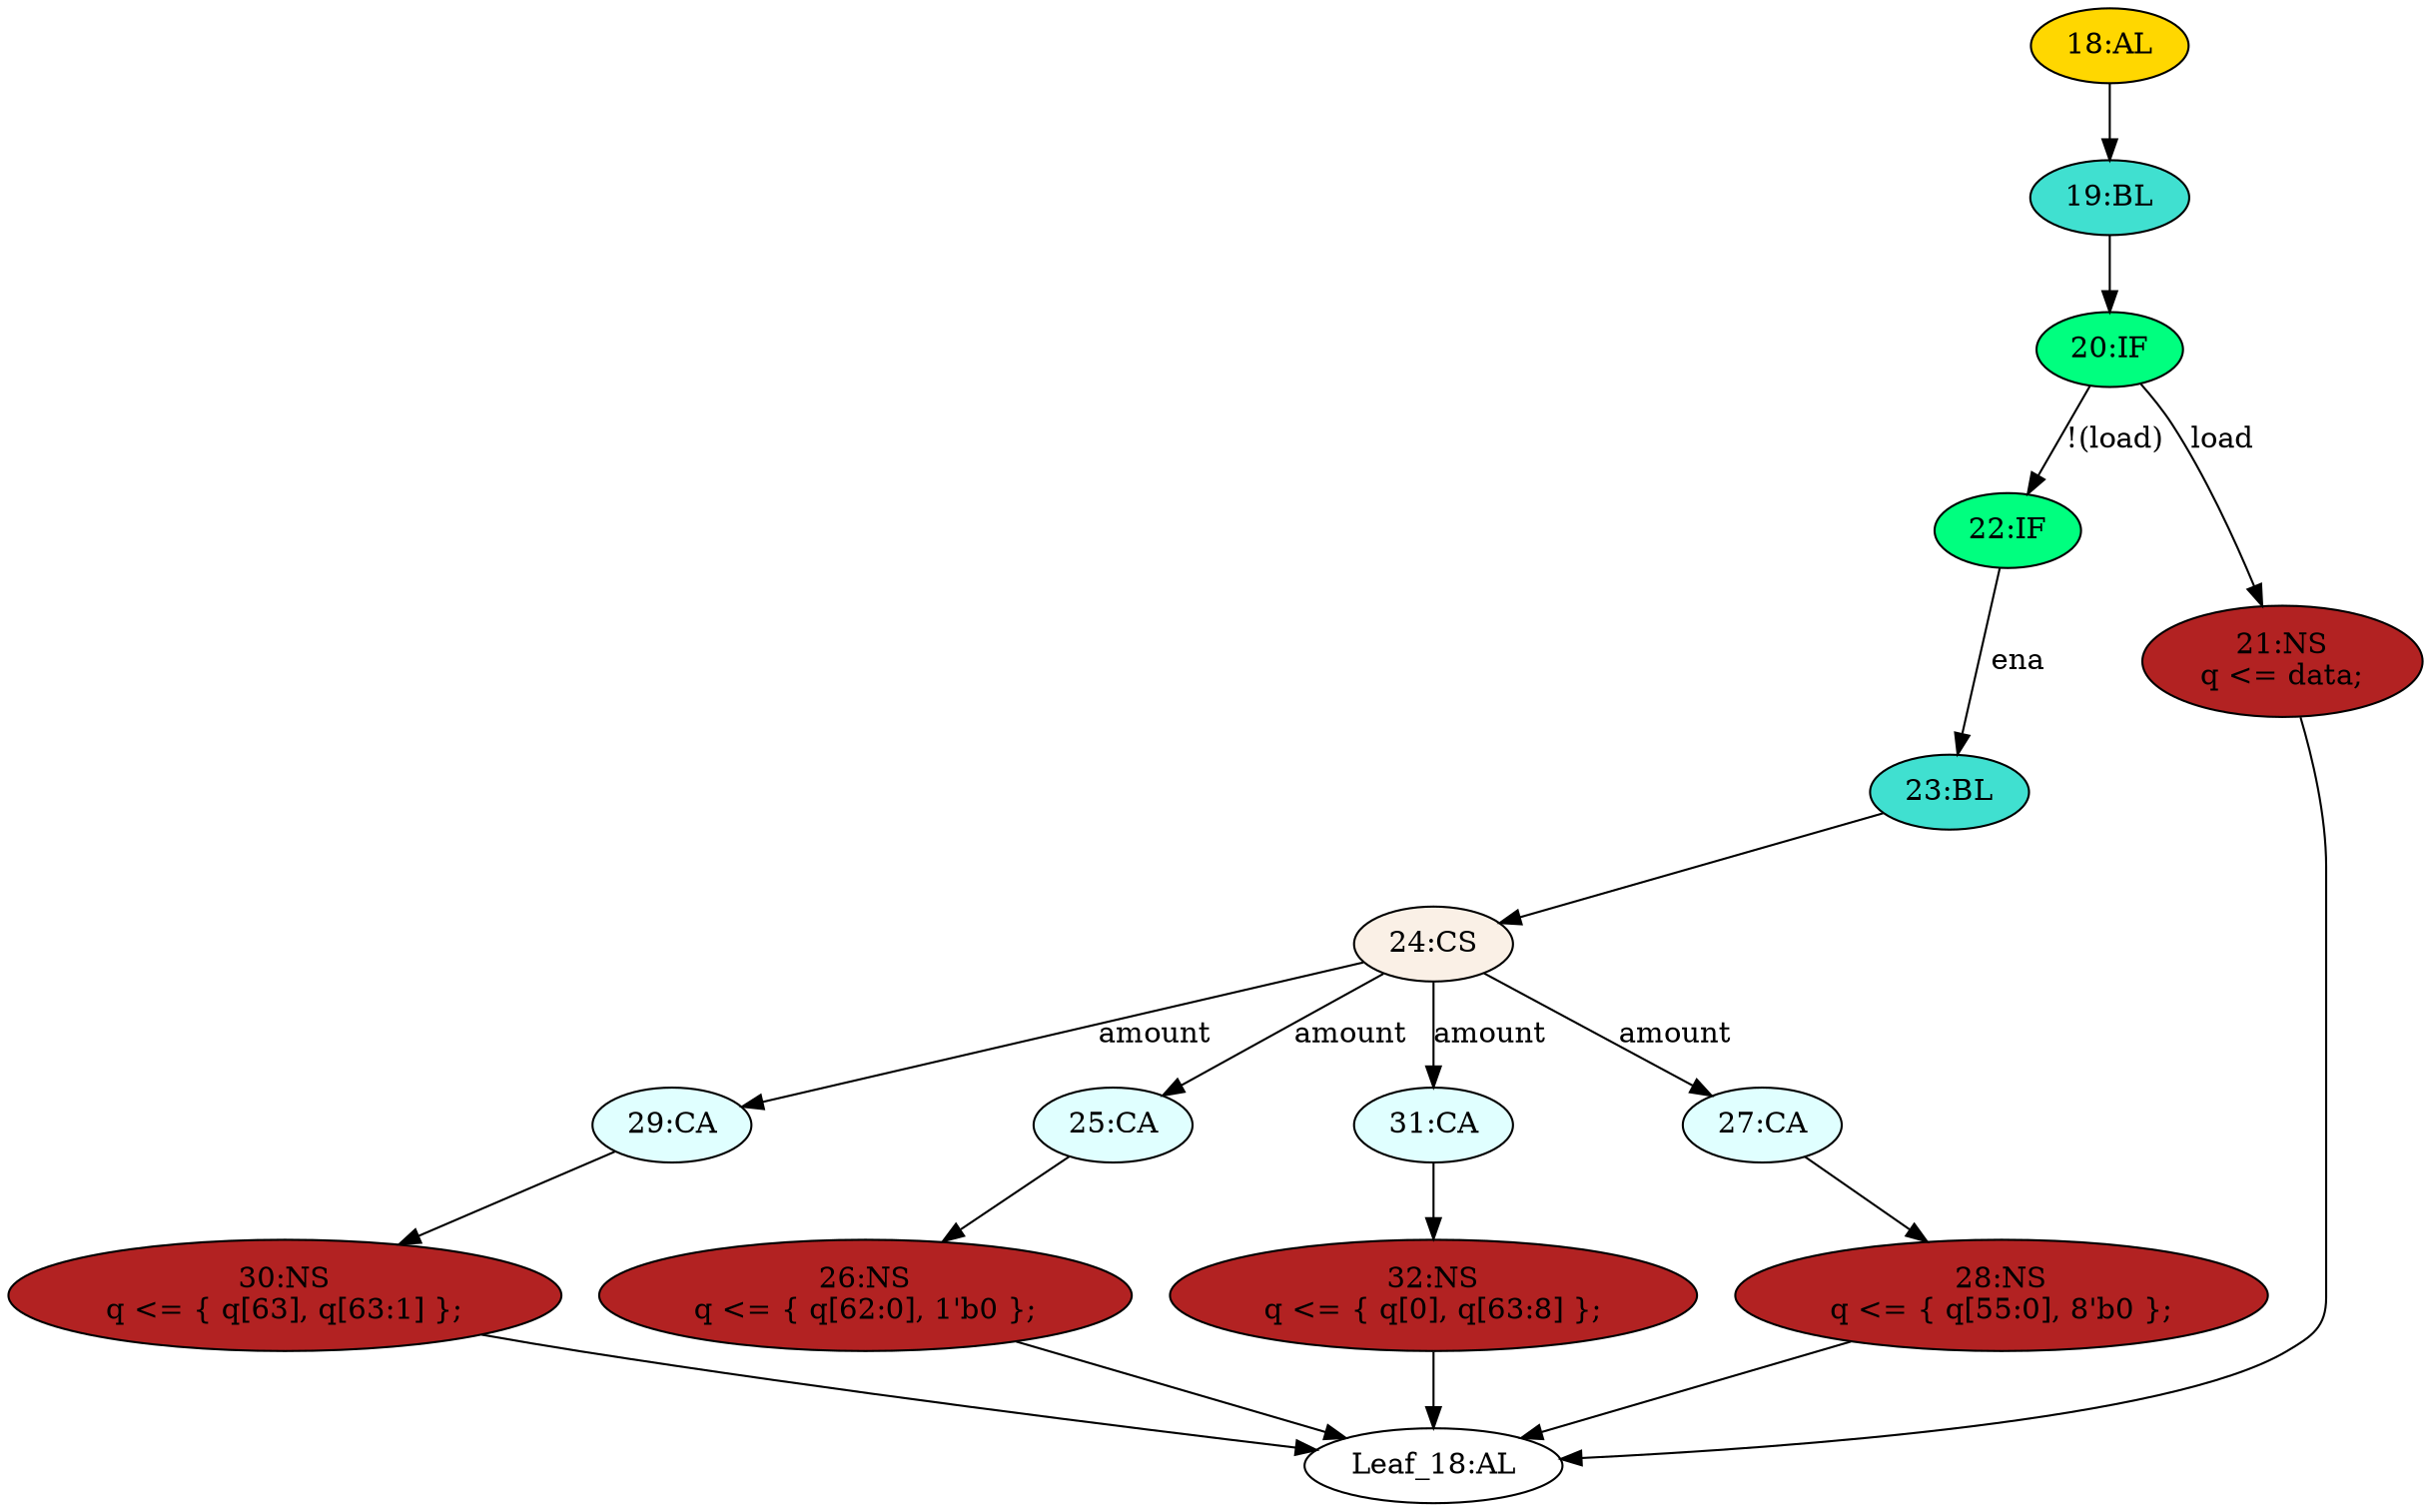 strict digraph "" {
	node [label="\N"];
	"22:IF"	[ast="<pyverilog.vparser.ast.IfStatement object at 0x7f0a35ab8990>",
		fillcolor=springgreen,
		label="22:IF",
		statements="[]",
		style=filled,
		typ=IfStatement];
	"23:BL"	[ast="<pyverilog.vparser.ast.Block object at 0x7f0a35ab8b10>",
		fillcolor=turquoise,
		label="23:BL",
		statements="[]",
		style=filled,
		typ=Block];
	"22:IF" -> "23:BL"	[cond="['ena']",
		label=ena,
		lineno=22];
	"19:BL"	[ast="<pyverilog.vparser.ast.Block object at 0x7f0a35a8ca50>",
		fillcolor=turquoise,
		label="19:BL",
		statements="[]",
		style=filled,
		typ=Block];
	"20:IF"	[ast="<pyverilog.vparser.ast.IfStatement object at 0x7f0a35a8ca90>",
		fillcolor=springgreen,
		label="20:IF",
		statements="[]",
		style=filled,
		typ=IfStatement];
	"19:BL" -> "20:IF"	[cond="[]",
		lineno=None];
	"29:CA"	[ast="<pyverilog.vparser.ast.Case object at 0x7f0a35a8c250>",
		fillcolor=lightcyan,
		label="29:CA",
		statements="[]",
		style=filled,
		typ=Case];
	"30:NS"	[ast="<pyverilog.vparser.ast.NonblockingSubstitution object at 0x7f0a35a8c2d0>",
		fillcolor=firebrick,
		label="30:NS
q <= { q[63], q[63:1] };",
		statements="[<pyverilog.vparser.ast.NonblockingSubstitution object at 0x7f0a35a8c2d0>]",
		style=filled,
		typ=NonblockingSubstitution];
	"29:CA" -> "30:NS"	[cond="[]",
		lineno=None];
	"Leaf_18:AL"	[def_var="['q']",
		label="Leaf_18:AL"];
	"25:CA"	[ast="<pyverilog.vparser.ast.Case object at 0x7f0a35ab8c10>",
		fillcolor=lightcyan,
		label="25:CA",
		statements="[]",
		style=filled,
		typ=Case];
	"26:NS"	[ast="<pyverilog.vparser.ast.NonblockingSubstitution object at 0x7f0a35ab8c90>",
		fillcolor=firebrick,
		label="26:NS
q <= { q[62:0], 1'b0 };",
		statements="[<pyverilog.vparser.ast.NonblockingSubstitution object at 0x7f0a35ab8c90>]",
		style=filled,
		typ=NonblockingSubstitution];
	"25:CA" -> "26:NS"	[cond="[]",
		lineno=None];
	"31:CA"	[ast="<pyverilog.vparser.ast.Case object at 0x7f0a35a8c610>",
		fillcolor=lightcyan,
		label="31:CA",
		statements="[]",
		style=filled,
		typ=Case];
	"32:NS"	[ast="<pyverilog.vparser.ast.NonblockingSubstitution object at 0x7f0a35a8c690>",
		fillcolor=firebrick,
		label="32:NS
q <= { q[0], q[63:8] };",
		statements="[<pyverilog.vparser.ast.NonblockingSubstitution object at 0x7f0a35a8c690>]",
		style=filled,
		typ=NonblockingSubstitution];
	"31:CA" -> "32:NS"	[cond="[]",
		lineno=None];
	"28:NS"	[ast="<pyverilog.vparser.ast.NonblockingSubstitution object at 0x7f0a35ab8f90>",
		fillcolor=firebrick,
		label="28:NS
q <= { q[55:0], 8'b0 };",
		statements="[<pyverilog.vparser.ast.NonblockingSubstitution object at 0x7f0a35ab8f90>]",
		style=filled,
		typ=NonblockingSubstitution];
	"28:NS" -> "Leaf_18:AL"	[cond="[]",
		lineno=None];
	"20:IF" -> "22:IF"	[cond="['load']",
		label="!(load)",
		lineno=20];
	"21:NS"	[ast="<pyverilog.vparser.ast.NonblockingSubstitution object at 0x7f0a35a8cad0>",
		fillcolor=firebrick,
		label="21:NS
q <= data;",
		statements="[<pyverilog.vparser.ast.NonblockingSubstitution object at 0x7f0a35a8cad0>]",
		style=filled,
		typ=NonblockingSubstitution];
	"20:IF" -> "21:NS"	[cond="['load']",
		label=load,
		lineno=20];
	"30:NS" -> "Leaf_18:AL"	[cond="[]",
		lineno=None];
	"24:CS"	[ast="<pyverilog.vparser.ast.CaseStatement object at 0x7f0a35ab8b50>",
		fillcolor=linen,
		label="24:CS",
		statements="[]",
		style=filled,
		typ=CaseStatement];
	"24:CS" -> "29:CA"	[cond="['amount']",
		label=amount,
		lineno=24];
	"24:CS" -> "25:CA"	[cond="['amount']",
		label=amount,
		lineno=24];
	"24:CS" -> "31:CA"	[cond="['amount']",
		label=amount,
		lineno=24];
	"27:CA"	[ast="<pyverilog.vparser.ast.Case object at 0x7f0a35ab8f10>",
		fillcolor=lightcyan,
		label="27:CA",
		statements="[]",
		style=filled,
		typ=Case];
	"24:CS" -> "27:CA"	[cond="['amount']",
		label=amount,
		lineno=24];
	"32:NS" -> "Leaf_18:AL"	[cond="[]",
		lineno=None];
	"26:NS" -> "Leaf_18:AL"	[cond="[]",
		lineno=None];
	"18:AL"	[ast="<pyverilog.vparser.ast.Always object at 0x7f0a35a8cd10>",
		clk_sens=True,
		fillcolor=gold,
		label="18:AL",
		sens="['clk']",
		statements="[]",
		style=filled,
		typ=Always,
		use_var="['load', 'ena', 'amount', 'data', 'q']"];
	"18:AL" -> "19:BL"	[cond="[]",
		lineno=None];
	"27:CA" -> "28:NS"	[cond="[]",
		lineno=None];
	"23:BL" -> "24:CS"	[cond="[]",
		lineno=None];
	"21:NS" -> "Leaf_18:AL"	[cond="[]",
		lineno=None];
}
